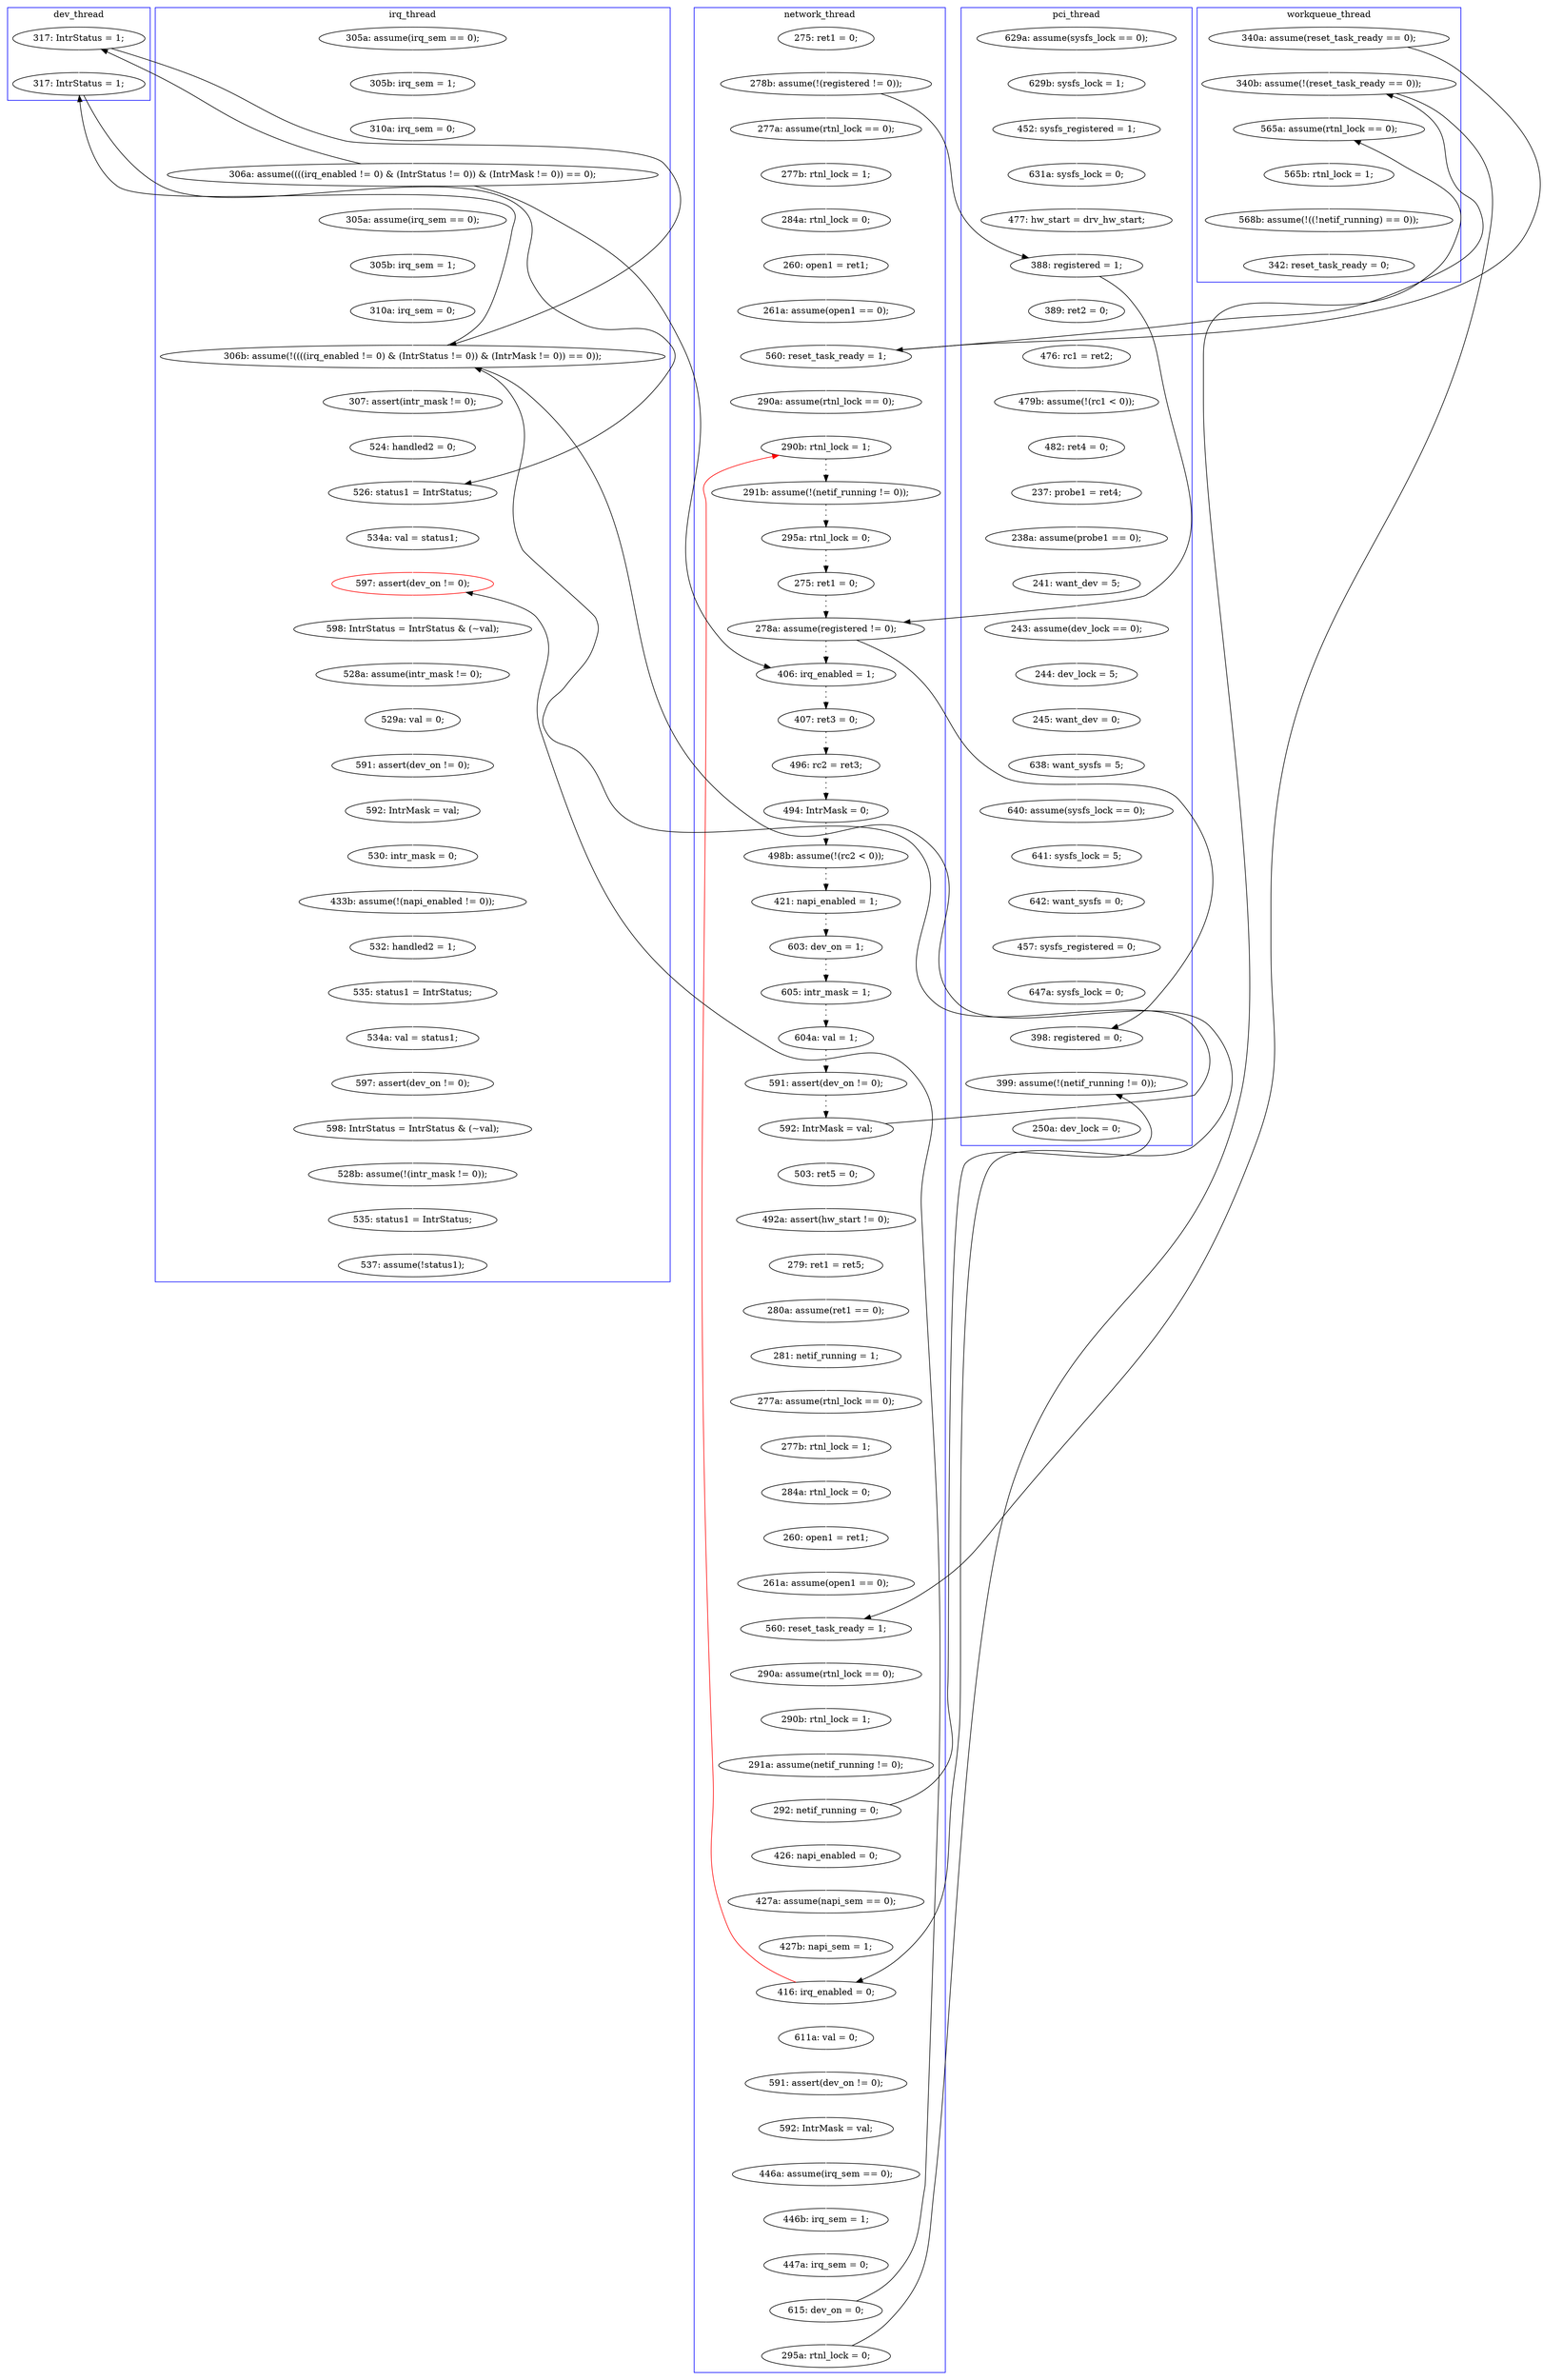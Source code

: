 digraph Counterexample {
	267 -> 268 [color = white, style = solid]
	107 -> 116 [color = black, style = dotted]
	191 -> 196 [color = white, style = solid]
	213 -> 214 [color = white, style = solid]
	202 -> 206 [color = white, style = solid]
	100 -> 105 [color = white, style = solid]
	146 -> 147 [color = white, style = solid]
	197 -> 198 [color = white, style = solid]
	60 -> 61 [color = white, style = solid]
	122 -> 125 [color = black, style = dotted]
	170 -> 171 [color = white, style = solid]
	83 -> 89 [color = black, style = dotted]
	59 -> 60 [color = white, style = solid]
	147 -> 191 [color = white, style = solid]
	227 -> 231 [color = white, style = solid]
	214 -> 218 [color = white, style = solid]
	125 -> 129 [color = black, style = dotted]
	51 -> 105 [color = black, style = solid, constraint = false]
	96 -> 98 [color = white, style = solid]
	49 -> 51 [color = white, style = solid]
	79 -> 81 [color = white, style = solid]
	161 -> 162 [color = white, style = solid]
	198 -> 227 [color = white, style = solid]
	282 -> 287 [color = white, style = solid]
	287 -> 289 [color = white, style = solid]
	106 -> 135 [color = white, style = solid]
	169 -> 170 [color = white, style = solid]
	158 -> 182 [color = black, style = solid, constraint = false]
	186 -> 187 [color = white, style = solid]
	118 -> 120 [color = black, style = dotted]
	69 -> 132 [color = black, style = solid, constraint = false]
	167 -> 169 [color = white, style = solid]
	296 -> 297 [color = white, style = solid]
	190 -> 241 [color = black, style = solid, constraint = false]
	190 -> 200 [color = white, style = solid]
	158 -> 161 [color = white, style = solid]
	268 -> 271 [color = white, style = solid]
	69 -> 73 [color = white, style = solid]
	34 -> 132 [color = white, style = solid]
	150 -> 151 [color = white, style = solid]
	236 -> 276 [color = white, style = solid]
	74 -> 76 [color = black, style = dotted]
	193 -> 263 [color = black, style = solid, constraint = false]
	273 -> 275 [color = white, style = solid]
	277 -> 282 [color = white, style = solid]
	145 -> 146 [color = white, style = solid]
	265 -> 267 [color = white, style = solid]
	105 -> 106 [color = white, style = solid]
	139 -> 140 [color = white, style = solid]
	233 -> 236 [color = white, style = solid]
	51 -> 59 [color = white, style = solid]
	263 -> 265 [color = white, style = solid]
	219 -> 220 [color = white, style = solid]
	65 -> 69 [color = white, style = solid]
	132 -> 232 [color = white, style = solid]
	301 -> 302 [color = white, style = solid]
	240 -> 241 [color = white, style = solid]
	130 -> 131 [color = black, style = dotted]
	78 -> 79 [color = white, style = solid]
	231 -> 240 [color = white, style = solid]
	81 -> 150 [color = white, style = solid]
	81 -> 154 [color = black, style = solid, constraint = false]
	151 -> 152 [color = white, style = solid]
	55 -> 96 [color = white, style = solid]
	297 -> 300 [color = white, style = solid]
	206 -> 210 [color = white, style = solid]
	154 -> 193 [color = white, style = solid]
	200 -> 201 [color = white, style = solid]
	138 -> 139 [color = white, style = solid]
	300 -> 301 [color = white, style = solid]
	144 -> 145 [color = white, style = solid]
	105 -> 107 [color = black, style = solid, constraint = false]
	182 -> 193 [color = black, style = solid, constraint = false]
	89 -> 107 [color = black, style = dotted]
	292 -> 294 [color = white, style = solid]
	62 -> 65 [color = white, style = solid]
	201 -> 202 [color = white, style = solid]
	275 -> 277 [color = white, style = solid]
	73 -> 74 [color = white, style = solid]
	162 -> 163 [color = white, style = solid]
	163 -> 166 [color = white, style = solid]
	98 -> 100 [color = white, style = solid]
	232 -> 233 [color = white, style = solid]
	81 -> 116 [color = black, style = solid, constraint = false]
	143 -> 144 [color = white, style = solid]
	54 -> 55 [color = white, style = solid]
	154 -> 182 [color = black, style = solid, constraint = false]
	135 -> 138 [color = white, style = solid]
	131 -> 149 [color = black, style = dotted]
	166 -> 167 [color = white, style = solid]
	256 -> 261 [color = white, style = solid]
	271 -> 273 [color = white, style = solid]
	222 -> 267 [color = black, style = solid, constraint = false]
	210 -> 213 [color = white, style = solid]
	140 -> 143 [color = white, style = solid]
	116 -> 117 [color = black, style = dotted]
	294 -> 296 [color = white, style = solid]
	182 -> 206 [color = black, style = solid, constraint = false]
	196 -> 197 [color = white, style = solid]
	172 -> 175 [color = white, style = solid]
	206 -> 74 [color = red, style = solid, constraint = false]
	171 -> 172 [color = white, style = solid]
	218 -> 219 [color = white, style = solid]
	61 -> 62 [color = white, style = solid]
	220 -> 222 [color = white, style = solid]
	34 -> 69 [color = black, style = solid, constraint = false]
	189 -> 190 [color = white, style = solid]
	261 -> 263 [color = white, style = solid]
	120 -> 122 [color = black, style = dotted]
	132 -> 180 [color = black, style = solid, constraint = false]
	175 -> 180 [color = white, style = solid]
	180 -> 186 [color = white, style = solid]
	76 -> 83 [color = black, style = dotted]
	152 -> 182 [color = white, style = solid]
	182 -> 256 [color = white, style = solid]
	222 -> 230 [color = white, style = solid]
	149 -> 158 [color = black, style = dotted]
	230 -> 232 [color = black, style = solid, constraint = false]
	77 -> 78 [color = white, style = solid]
	107 -> 240 [color = black, style = solid, constraint = false]
	241 -> 251 [color = white, style = solid]
	289 -> 292 [color = white, style = solid]
	187 -> 189 [color = white, style = solid]
	129 -> 130 [color = black, style = dotted]
	117 -> 118 [color = black, style = dotted]
	subgraph cluster7 {
		label = dev_thread
		color = blue
		154  [label = "317: IntrStatus = 1;"]
		193  [label = "317: IntrStatus = 1;"]
	}
	subgraph cluster5 {
		label = workqueue_thread
		color = blue
		232  [label = "565a: assume(rtnl_lock == 0);"]
		236  [label = "568b: assume(!((!netif_running) == 0));"]
		276  [label = "342: reset_task_ready = 0;"]
		34  [label = "340a: assume(reset_task_ready == 0);"]
		132  [label = "340b: assume(!(reset_task_ready == 0));"]
		233  [label = "565b: rtnl_lock = 1;"]
	}
	subgraph cluster2 {
		label = network_thread
		color = blue
		49  [label = "275: ret1 = 0;"]
		131  [label = "604a: val = 1;"]
		210  [label = "611a: val = 0;"]
		201  [label = "427a: assume(napi_sem == 0);"]
		158  [label = "592: IntrMask = val;"]
		220  [label = "447a: irq_sem = 0;"]
		167  [label = "281: netif_running = 1;"]
		83  [label = "295a: rtnl_lock = 0;"]
		130  [label = "605: intr_mask = 1;"]
		218  [label = "446a: assume(irq_sem == 0);"]
		187  [label = "290b: rtnl_lock = 1;"]
		65  [label = "261a: assume(open1 == 0);"]
		129  [label = "603: dev_on = 1;"]
		169  [label = "277a: assume(rtnl_lock == 0);"]
		213  [label = "591: assert(dev_on != 0);"]
		118  [label = "496: rc2 = ret3;"]
		107  [label = "278a: assume(registered != 0);"]
		117  [label = "407: ret3 = 0;"]
		122  [label = "498b: assume(!(rc2 < 0));"]
		202  [label = "427b: napi_sem = 1;"]
		219  [label = "446b: irq_sem = 1;"]
		186  [label = "290a: assume(rtnl_lock == 0);"]
		149  [label = "591: assert(dev_on != 0);"]
		166  [label = "280a: assume(ret1 == 0);"]
		172  [label = "260: open1 = ret1;"]
		230  [label = "295a: rtnl_lock = 0;"]
		163  [label = "279: ret1 = ret5;"]
		189  [label = "291a: assume(netif_running != 0);"]
		61  [label = "284a: rtnl_lock = 0;"]
		190  [label = "292: netif_running = 0;"]
		76  [label = "291b: assume(!(netif_running != 0));"]
		214  [label = "592: IntrMask = val;"]
		69  [label = "560: reset_task_ready = 1;"]
		206  [label = "416: irq_enabled = 0;"]
		161  [label = "503: ret5 = 0;"]
		116  [label = "406: irq_enabled = 1;"]
		171  [label = "284a: rtnl_lock = 0;"]
		180  [label = "560: reset_task_ready = 1;"]
		175  [label = "261a: assume(open1 == 0);"]
		222  [label = "615: dev_on = 0;"]
		200  [label = "426: napi_enabled = 0;"]
		60  [label = "277b: rtnl_lock = 1;"]
		62  [label = "260: open1 = ret1;"]
		74  [label = "290b: rtnl_lock = 1;"]
		125  [label = "421: napi_enabled = 1;"]
		73  [label = "290a: assume(rtnl_lock == 0);"]
		162  [label = "492a: assert(hw_start != 0);"]
		51  [label = "278b: assume(!(registered != 0));"]
		59  [label = "277a: assume(rtnl_lock == 0);"]
		170  [label = "277b: rtnl_lock = 1;"]
		120  [label = "494: IntrMask = 0;"]
		89  [label = "275: ret1 = 0;"]
	}
	subgraph cluster3 {
		label = irq_thread
		color = blue
		282  [label = "530: intr_mask = 0;"]
		275  [label = "591: assert(dev_on != 0);"]
		261  [label = "524: handled2 = 0;"]
		267  [label = "597: assert(dev_on != 0);", color = red]
		81  [label = "306a: assume((((irq_enabled != 0) & (IntrStatus != 0)) & (IntrMask != 0)) == 0);"]
		277  [label = "592: IntrMask = val;"]
		78  [label = "305b: irq_sem = 1;"]
		292  [label = "535: status1 = IntrStatus;"]
		77  [label = "305a: assume(irq_sem == 0);"]
		79  [label = "310a: irq_sem = 0;"]
		302  [label = "537: assume(!status1);"]
		271  [label = "528a: assume(intr_mask != 0);"]
		300  [label = "528b: assume(!(intr_mask != 0));"]
		294  [label = "534a: val = status1;"]
		182  [label = "306b: assume(!((((irq_enabled != 0) & (IntrStatus != 0)) & (IntrMask != 0)) == 0));"]
		287  [label = "433b: assume(!(napi_enabled != 0));"]
		297  [label = "598: IntrStatus = IntrStatus & (~val);"]
		150  [label = "305a: assume(irq_sem == 0);"]
		152  [label = "310a: irq_sem = 0;"]
		273  [label = "529a: val = 0;"]
		151  [label = "305b: irq_sem = 1;"]
		289  [label = "532: handled2 = 1;"]
		263  [label = "526: status1 = IntrStatus;"]
		301  [label = "535: status1 = IntrStatus;"]
		256  [label = "307: assert(intr_mask != 0);"]
		268  [label = "598: IntrStatus = IntrStatus & (~val);"]
		265  [label = "534a: val = status1;"]
		296  [label = "597: assert(dev_on != 0);"]
	}
	subgraph cluster1 {
		label = pci_thread
		color = blue
		196  [label = "640: assume(sysfs_lock == 0);"]
		146  [label = "244: dev_lock = 5;"]
		135  [label = "476: rc1 = ret2;"]
		100  [label = "477: hw_start = drv_hw_start;"]
		227  [label = "457: sysfs_registered = 0;"]
		55  [label = "629b: sysfs_lock = 1;"]
		54  [label = "629a: assume(sysfs_lock == 0);"]
		143  [label = "238a: assume(probe1 == 0);"]
		191  [label = "638: want_sysfs = 5;"]
		98  [label = "631a: sysfs_lock = 0;"]
		144  [label = "241: want_dev = 5;"]
		231  [label = "647a: sysfs_lock = 0;"]
		105  [label = "388: registered = 1;"]
		240  [label = "398: registered = 0;"]
		251  [label = "250a: dev_lock = 0;"]
		241  [label = "399: assume(!(netif_running != 0));"]
		106  [label = "389: ret2 = 0;"]
		147  [label = "245: want_dev = 0;"]
		139  [label = "482: ret4 = 0;"]
		96  [label = "452: sysfs_registered = 1;"]
		140  [label = "237: probe1 = ret4;"]
		145  [label = "243: assume(dev_lock == 0);"]
		138  [label = "479b: assume(!(rc1 < 0));"]
		197  [label = "641: sysfs_lock = 5;"]
		198  [label = "642: want_sysfs = 0;"]
	}
}